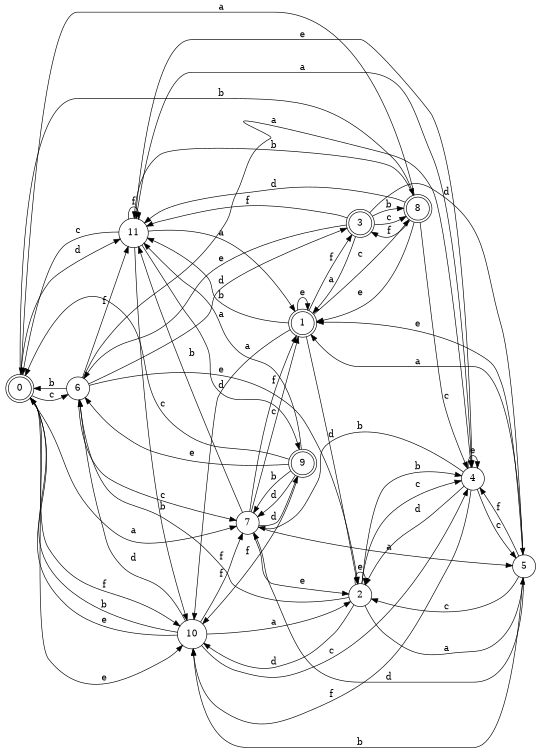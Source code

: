digraph n10_10 {
__start0 [label="" shape="none"];

rankdir=LR;
size="8,5";

s0 [style="rounded,filled", color="black", fillcolor="white" shape="doublecircle", label="0"];
s1 [style="rounded,filled", color="black", fillcolor="white" shape="doublecircle", label="1"];
s2 [style="filled", color="black", fillcolor="white" shape="circle", label="2"];
s3 [style="rounded,filled", color="black", fillcolor="white" shape="doublecircle", label="3"];
s4 [style="filled", color="black", fillcolor="white" shape="circle", label="4"];
s5 [style="filled", color="black", fillcolor="white" shape="circle", label="5"];
s6 [style="filled", color="black", fillcolor="white" shape="circle", label="6"];
s7 [style="filled", color="black", fillcolor="white" shape="circle", label="7"];
s8 [style="rounded,filled", color="black", fillcolor="white" shape="doublecircle", label="8"];
s9 [style="rounded,filled", color="black", fillcolor="white" shape="doublecircle", label="9"];
s10 [style="filled", color="black", fillcolor="white" shape="circle", label="10"];
s11 [style="filled", color="black", fillcolor="white" shape="circle", label="11"];
s0 -> s7 [label="a"];
s0 -> s8 [label="b"];
s0 -> s6 [label="c"];
s0 -> s11 [label="d"];
s0 -> s10 [label="e"];
s0 -> s10 [label="f"];
s1 -> s10 [label="a"];
s1 -> s11 [label="b"];
s1 -> s8 [label="c"];
s1 -> s2 [label="d"];
s1 -> s1 [label="e"];
s1 -> s3 [label="f"];
s2 -> s5 [label="a"];
s2 -> s4 [label="b"];
s2 -> s4 [label="c"];
s2 -> s10 [label="d"];
s2 -> s2 [label="e"];
s2 -> s6 [label="f"];
s3 -> s1 [label="a"];
s3 -> s8 [label="b"];
s3 -> s8 [label="c"];
s3 -> s5 [label="d"];
s3 -> s6 [label="e"];
s3 -> s11 [label="f"];
s4 -> s11 [label="a"];
s4 -> s7 [label="b"];
s4 -> s5 [label="c"];
s4 -> s2 [label="d"];
s4 -> s4 [label="e"];
s4 -> s10 [label="f"];
s5 -> s1 [label="a"];
s5 -> s10 [label="b"];
s5 -> s2 [label="c"];
s5 -> s7 [label="d"];
s5 -> s1 [label="e"];
s5 -> s4 [label="f"];
s6 -> s4 [label="a"];
s6 -> s0 [label="b"];
s6 -> s7 [label="c"];
s6 -> s3 [label="d"];
s6 -> s2 [label="e"];
s6 -> s11 [label="f"];
s7 -> s5 [label="a"];
s7 -> s11 [label="b"];
s7 -> s1 [label="c"];
s7 -> s9 [label="d"];
s7 -> s2 [label="e"];
s7 -> s1 [label="f"];
s8 -> s0 [label="a"];
s8 -> s11 [label="b"];
s8 -> s4 [label="c"];
s8 -> s11 [label="d"];
s8 -> s1 [label="e"];
s8 -> s3 [label="f"];
s9 -> s11 [label="a"];
s9 -> s7 [label="b"];
s9 -> s0 [label="c"];
s9 -> s7 [label="d"];
s9 -> s6 [label="e"];
s9 -> s10 [label="f"];
s10 -> s2 [label="a"];
s10 -> s0 [label="b"];
s10 -> s4 [label="c"];
s10 -> s6 [label="d"];
s10 -> s0 [label="e"];
s10 -> s7 [label="f"];
s11 -> s1 [label="a"];
s11 -> s10 [label="b"];
s11 -> s0 [label="c"];
s11 -> s9 [label="d"];
s11 -> s4 [label="e"];
s11 -> s11 [label="f"];

}
